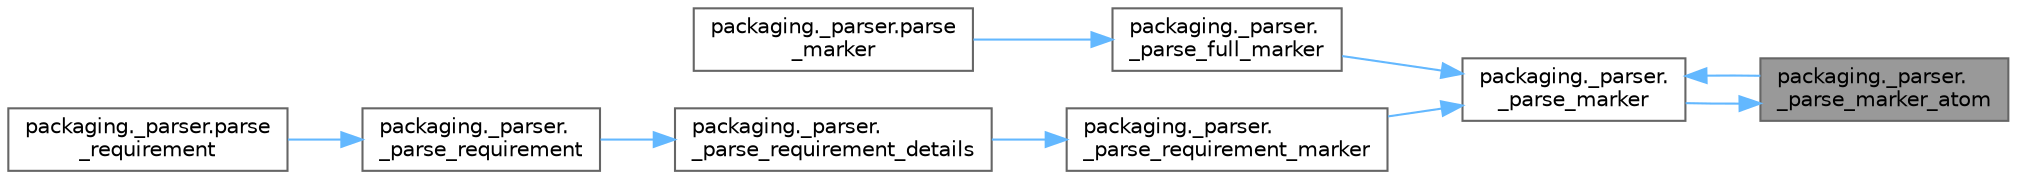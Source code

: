 digraph "packaging._parser._parse_marker_atom"
{
 // LATEX_PDF_SIZE
  bgcolor="transparent";
  edge [fontname=Helvetica,fontsize=10,labelfontname=Helvetica,labelfontsize=10];
  node [fontname=Helvetica,fontsize=10,shape=box,height=0.2,width=0.4];
  rankdir="RL";
  Node1 [id="Node000001",label="packaging._parser.\l_parse_marker_atom",height=0.2,width=0.4,color="gray40", fillcolor="grey60", style="filled", fontcolor="black",tooltip=" "];
  Node1 -> Node2 [id="edge1_Node000001_Node000002",dir="back",color="steelblue1",style="solid",tooltip=" "];
  Node2 [id="Node000002",label="packaging._parser.\l_parse_marker",height=0.2,width=0.4,color="grey40", fillcolor="white", style="filled",URL="$namespacepackaging_1_1__parser.html#aece95ee47c73dcdbf8d202a579fc8698",tooltip=" "];
  Node2 -> Node3 [id="edge2_Node000002_Node000003",dir="back",color="steelblue1",style="solid",tooltip=" "];
  Node3 [id="Node000003",label="packaging._parser.\l_parse_full_marker",height=0.2,width=0.4,color="grey40", fillcolor="white", style="filled",URL="$namespacepackaging_1_1__parser.html#a6c50d1363e628d3fc74a013d329b4950",tooltip=" "];
  Node3 -> Node4 [id="edge3_Node000003_Node000004",dir="back",color="steelblue1",style="solid",tooltip=" "];
  Node4 [id="Node000004",label="packaging._parser.parse\l_marker",height=0.2,width=0.4,color="grey40", fillcolor="white", style="filled",URL="$namespacepackaging_1_1__parser.html#a695f6a22f415804252e73fa8fe7c6453",tooltip=" "];
  Node2 -> Node1 [id="edge4_Node000002_Node000001",dir="back",color="steelblue1",style="solid",tooltip=" "];
  Node2 -> Node5 [id="edge5_Node000002_Node000005",dir="back",color="steelblue1",style="solid",tooltip=" "];
  Node5 [id="Node000005",label="packaging._parser.\l_parse_requirement_marker",height=0.2,width=0.4,color="grey40", fillcolor="white", style="filled",URL="$namespacepackaging_1_1__parser.html#aec8e61c83d2a618a076791ab2f554b60",tooltip=" "];
  Node5 -> Node6 [id="edge6_Node000005_Node000006",dir="back",color="steelblue1",style="solid",tooltip=" "];
  Node6 [id="Node000006",label="packaging._parser.\l_parse_requirement_details",height=0.2,width=0.4,color="grey40", fillcolor="white", style="filled",URL="$namespacepackaging_1_1__parser.html#a9352065165f132337ecc6edcb9ccc14f",tooltip=" "];
  Node6 -> Node7 [id="edge7_Node000006_Node000007",dir="back",color="steelblue1",style="solid",tooltip=" "];
  Node7 [id="Node000007",label="packaging._parser.\l_parse_requirement",height=0.2,width=0.4,color="grey40", fillcolor="white", style="filled",URL="$namespacepackaging_1_1__parser.html#a2142b0219e75393e5f981a40c3b90fe1",tooltip=" "];
  Node7 -> Node8 [id="edge8_Node000007_Node000008",dir="back",color="steelblue1",style="solid",tooltip=" "];
  Node8 [id="Node000008",label="packaging._parser.parse\l_requirement",height=0.2,width=0.4,color="grey40", fillcolor="white", style="filled",URL="$namespacepackaging_1_1__parser.html#a4b8888f738ddf61dc343a9ed7f68b0f3",tooltip=" "];
}
